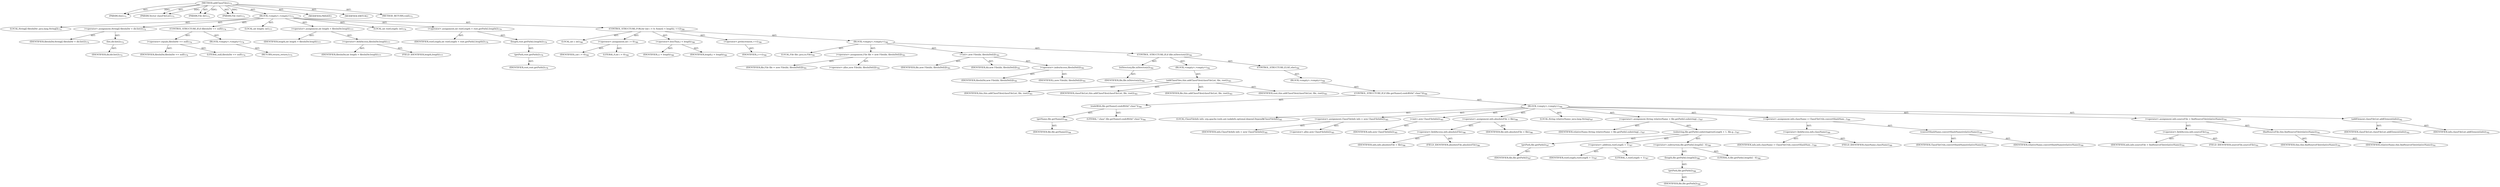 digraph "addClassFiles" {  
"111669149713" [label = <(METHOD,addClassFiles)<SUB>771</SUB>> ]
"115964117002" [label = <(PARAM,this)<SUB>771</SUB>> ]
"115964117024" [label = <(PARAM,Vector classFileList)<SUB>771</SUB>> ]
"115964117025" [label = <(PARAM,File dir)<SUB>771</SUB>> ]
"115964117026" [label = <(PARAM,File root)<SUB>771</SUB>> ]
"25769803887" [label = <(BLOCK,&lt;empty&gt;,&lt;empty&gt;)<SUB>771</SUB>> ]
"94489280616" [label = <(LOCAL,String[] filesInDir: java.lang.String[])<SUB>772</SUB>> ]
"30064771744" [label = <(&lt;operator&gt;.assignment,String[] filesInDir = dir.list())<SUB>772</SUB>> ]
"68719477294" [label = <(IDENTIFIER,filesInDir,String[] filesInDir = dir.list())<SUB>772</SUB>> ]
"30064771745" [label = <(list,dir.list())<SUB>772</SUB>> ]
"68719477295" [label = <(IDENTIFIER,dir,dir.list())<SUB>772</SUB>> ]
"47244640348" [label = <(CONTROL_STRUCTURE,IF,if (filesInDir == null))<SUB>774</SUB>> ]
"30064771746" [label = <(&lt;operator&gt;.equals,filesInDir == null)<SUB>774</SUB>> ]
"68719477296" [label = <(IDENTIFIER,filesInDir,filesInDir == null)<SUB>774</SUB>> ]
"90194313334" [label = <(LITERAL,null,filesInDir == null)<SUB>774</SUB>> ]
"25769803888" [label = <(BLOCK,&lt;empty&gt;,&lt;empty&gt;)<SUB>774</SUB>> ]
"146028888077" [label = <(RETURN,return;,return;)<SUB>775</SUB>> ]
"94489280617" [label = <(LOCAL,int length: int)<SUB>777</SUB>> ]
"30064771747" [label = <(&lt;operator&gt;.assignment,int length = filesInDir.length)<SUB>777</SUB>> ]
"68719477297" [label = <(IDENTIFIER,length,int length = filesInDir.length)<SUB>777</SUB>> ]
"30064771748" [label = <(&lt;operator&gt;.fieldAccess,filesInDir.length)<SUB>777</SUB>> ]
"68719477298" [label = <(IDENTIFIER,filesInDir,int length = filesInDir.length)<SUB>777</SUB>> ]
"55834574969" [label = <(FIELD_IDENTIFIER,length,length)<SUB>777</SUB>> ]
"94489280618" [label = <(LOCAL,int rootLength: int)<SUB>779</SUB>> ]
"30064771749" [label = <(&lt;operator&gt;.assignment,int rootLength = root.getPath().length())<SUB>779</SUB>> ]
"68719477299" [label = <(IDENTIFIER,rootLength,int rootLength = root.getPath().length())<SUB>779</SUB>> ]
"30064771750" [label = <(length,root.getPath().length())<SUB>779</SUB>> ]
"30064771751" [label = <(getPath,root.getPath())<SUB>779</SUB>> ]
"68719477300" [label = <(IDENTIFIER,root,root.getPath())<SUB>779</SUB>> ]
"47244640349" [label = <(CONTROL_STRUCTURE,FOR,for (int i = 0; Some(i &lt; length); ++i))<SUB>780</SUB>> ]
"94489280619" [label = <(LOCAL,int i: int)<SUB>780</SUB>> ]
"30064771752" [label = <(&lt;operator&gt;.assignment,int i = 0)<SUB>780</SUB>> ]
"68719477301" [label = <(IDENTIFIER,i,int i = 0)<SUB>780</SUB>> ]
"90194313335" [label = <(LITERAL,0,int i = 0)<SUB>780</SUB>> ]
"30064771753" [label = <(&lt;operator&gt;.lessThan,i &lt; length)<SUB>780</SUB>> ]
"68719477302" [label = <(IDENTIFIER,i,i &lt; length)<SUB>780</SUB>> ]
"68719477303" [label = <(IDENTIFIER,length,i &lt; length)<SUB>780</SUB>> ]
"30064771754" [label = <(&lt;operator&gt;.preIncrement,++i)<SUB>780</SUB>> ]
"68719477304" [label = <(IDENTIFIER,i,++i)<SUB>780</SUB>> ]
"25769803889" [label = <(BLOCK,&lt;empty&gt;,&lt;empty&gt;)<SUB>780</SUB>> ]
"94489280620" [label = <(LOCAL,File file: java.io.File)<SUB>781</SUB>> ]
"30064771755" [label = <(&lt;operator&gt;.assignment,File file = new File(dir, filesInDir[i]))<SUB>781</SUB>> ]
"68719477305" [label = <(IDENTIFIER,file,File file = new File(dir, filesInDir[i]))<SUB>781</SUB>> ]
"30064771756" [label = <(&lt;operator&gt;.alloc,new File(dir, filesInDir[i]))<SUB>781</SUB>> ]
"30064771757" [label = <(&lt;init&gt;,new File(dir, filesInDir[i]))<SUB>781</SUB>> ]
"68719477306" [label = <(IDENTIFIER,file,new File(dir, filesInDir[i]))<SUB>781</SUB>> ]
"68719477307" [label = <(IDENTIFIER,dir,new File(dir, filesInDir[i]))<SUB>781</SUB>> ]
"30064771758" [label = <(&lt;operator&gt;.indexAccess,filesInDir[i])<SUB>781</SUB>> ]
"68719477308" [label = <(IDENTIFIER,filesInDir,new File(dir, filesInDir[i]))<SUB>781</SUB>> ]
"68719477309" [label = <(IDENTIFIER,i,new File(dir, filesInDir[i]))<SUB>781</SUB>> ]
"47244640350" [label = <(CONTROL_STRUCTURE,IF,if (file.isDirectory()))<SUB>782</SUB>> ]
"30064771759" [label = <(isDirectory,file.isDirectory())<SUB>782</SUB>> ]
"68719477310" [label = <(IDENTIFIER,file,file.isDirectory())<SUB>782</SUB>> ]
"25769803890" [label = <(BLOCK,&lt;empty&gt;,&lt;empty&gt;)<SUB>782</SUB>> ]
"30064771760" [label = <(addClassFiles,this.addClassFiles(classFileList, file, root))<SUB>783</SUB>> ]
"68719476771" [label = <(IDENTIFIER,this,this.addClassFiles(classFileList, file, root))<SUB>783</SUB>> ]
"68719477311" [label = <(IDENTIFIER,classFileList,this.addClassFiles(classFileList, file, root))<SUB>783</SUB>> ]
"68719477312" [label = <(IDENTIFIER,file,this.addClassFiles(classFileList, file, root))<SUB>783</SUB>> ]
"68719477313" [label = <(IDENTIFIER,root,this.addClassFiles(classFileList, file, root))<SUB>783</SUB>> ]
"47244640351" [label = <(CONTROL_STRUCTURE,ELSE,else)<SUB>784</SUB>> ]
"25769803891" [label = <(BLOCK,&lt;empty&gt;,&lt;empty&gt;)<SUB>784</SUB>> ]
"47244640352" [label = <(CONTROL_STRUCTURE,IF,if (file.getName().endsWith(&quot;.class&quot;)))<SUB>784</SUB>> ]
"30064771761" [label = <(endsWith,file.getName().endsWith(&quot;.class&quot;))<SUB>784</SUB>> ]
"30064771762" [label = <(getName,file.getName())<SUB>784</SUB>> ]
"68719477314" [label = <(IDENTIFIER,file,file.getName())<SUB>784</SUB>> ]
"90194313336" [label = <(LITERAL,&quot;.class&quot;,file.getName().endsWith(&quot;.class&quot;))<SUB>784</SUB>> ]
"25769803892" [label = <(BLOCK,&lt;empty&gt;,&lt;empty&gt;)<SUB>784</SUB>> ]
"94489280621" [label = <(LOCAL,ClassFileInfo info: org.apache.tools.ant.taskdefs.optional.depend.Depend$ClassFileInfo)<SUB>785</SUB>> ]
"30064771763" [label = <(&lt;operator&gt;.assignment,ClassFileInfo info = new ClassFileInfo())<SUB>785</SUB>> ]
"68719477315" [label = <(IDENTIFIER,info,ClassFileInfo info = new ClassFileInfo())<SUB>785</SUB>> ]
"30064771764" [label = <(&lt;operator&gt;.alloc,new ClassFileInfo())<SUB>785</SUB>> ]
"30064771765" [label = <(&lt;init&gt;,new ClassFileInfo())<SUB>785</SUB>> ]
"68719477316" [label = <(IDENTIFIER,info,new ClassFileInfo())<SUB>785</SUB>> ]
"30064771766" [label = <(&lt;operator&gt;.assignment,info.absoluteFile = file)<SUB>786</SUB>> ]
"30064771767" [label = <(&lt;operator&gt;.fieldAccess,info.absoluteFile)<SUB>786</SUB>> ]
"68719477317" [label = <(IDENTIFIER,info,info.absoluteFile = file)<SUB>786</SUB>> ]
"55834574970" [label = <(FIELD_IDENTIFIER,absoluteFile,absoluteFile)<SUB>786</SUB>> ]
"68719477318" [label = <(IDENTIFIER,file,info.absoluteFile = file)<SUB>786</SUB>> ]
"94489280622" [label = <(LOCAL,String relativeName: java.lang.String)<SUB>787</SUB>> ]
"30064771768" [label = <(&lt;operator&gt;.assignment,String relativeName = file.getPath().substring(...)<SUB>787</SUB>> ]
"68719477319" [label = <(IDENTIFIER,relativeName,String relativeName = file.getPath().substring(...)<SUB>787</SUB>> ]
"30064771769" [label = <(substring,file.getPath().substring(rootLength + 1, file.g...)<SUB>787</SUB>> ]
"30064771770" [label = <(getPath,file.getPath())<SUB>787</SUB>> ]
"68719477320" [label = <(IDENTIFIER,file,file.getPath())<SUB>787</SUB>> ]
"30064771771" [label = <(&lt;operator&gt;.addition,rootLength + 1)<SUB>787</SUB>> ]
"68719477321" [label = <(IDENTIFIER,rootLength,rootLength + 1)<SUB>787</SUB>> ]
"90194313337" [label = <(LITERAL,1,rootLength + 1)<SUB>787</SUB>> ]
"30064771772" [label = <(&lt;operator&gt;.subtraction,file.getPath().length() - 6)<SUB>788</SUB>> ]
"30064771773" [label = <(length,file.getPath().length())<SUB>788</SUB>> ]
"30064771774" [label = <(getPath,file.getPath())<SUB>788</SUB>> ]
"68719477322" [label = <(IDENTIFIER,file,file.getPath())<SUB>788</SUB>> ]
"90194313338" [label = <(LITERAL,6,file.getPath().length() - 6)<SUB>788</SUB>> ]
"30064771775" [label = <(&lt;operator&gt;.assignment,info.className = ClassFileUtils.convertSlashNam...)<SUB>789</SUB>> ]
"30064771776" [label = <(&lt;operator&gt;.fieldAccess,info.className)<SUB>789</SUB>> ]
"68719477323" [label = <(IDENTIFIER,info,info.className = ClassFileUtils.convertSlashNam...)<SUB>789</SUB>> ]
"55834574971" [label = <(FIELD_IDENTIFIER,className,className)<SUB>789</SUB>> ]
"30064771777" [label = <(convertSlashName,convertSlashName(relativeName))<SUB>790</SUB>> ]
"68719477324" [label = <(IDENTIFIER,ClassFileUtils,convertSlashName(relativeName))<SUB>790</SUB>> ]
"68719477325" [label = <(IDENTIFIER,relativeName,convertSlashName(relativeName))<SUB>790</SUB>> ]
"30064771778" [label = <(&lt;operator&gt;.assignment,info.sourceFile = findSourceFile(relativeName))<SUB>791</SUB>> ]
"30064771779" [label = <(&lt;operator&gt;.fieldAccess,info.sourceFile)<SUB>791</SUB>> ]
"68719477326" [label = <(IDENTIFIER,info,info.sourceFile = findSourceFile(relativeName))<SUB>791</SUB>> ]
"55834574972" [label = <(FIELD_IDENTIFIER,sourceFile,sourceFile)<SUB>791</SUB>> ]
"30064771780" [label = <(findSourceFile,this.findSourceFile(relativeName))<SUB>791</SUB>> ]
"68719476772" [label = <(IDENTIFIER,this,this.findSourceFile(relativeName))<SUB>791</SUB>> ]
"68719477327" [label = <(IDENTIFIER,relativeName,this.findSourceFile(relativeName))<SUB>791</SUB>> ]
"30064771781" [label = <(addElement,classFileList.addElement(info))<SUB>792</SUB>> ]
"68719477328" [label = <(IDENTIFIER,classFileList,classFileList.addElement(info))<SUB>792</SUB>> ]
"68719477329" [label = <(IDENTIFIER,info,classFileList.addElement(info))<SUB>792</SUB>> ]
"133143986230" [label = <(MODIFIER,PRIVATE)> ]
"133143986231" [label = <(MODIFIER,VIRTUAL)> ]
"128849018897" [label = <(METHOD_RETURN,void)<SUB>771</SUB>> ]
  "111669149713" -> "115964117002"  [ label = "AST: "] 
  "111669149713" -> "115964117024"  [ label = "AST: "] 
  "111669149713" -> "115964117025"  [ label = "AST: "] 
  "111669149713" -> "115964117026"  [ label = "AST: "] 
  "111669149713" -> "25769803887"  [ label = "AST: "] 
  "111669149713" -> "133143986230"  [ label = "AST: "] 
  "111669149713" -> "133143986231"  [ label = "AST: "] 
  "111669149713" -> "128849018897"  [ label = "AST: "] 
  "25769803887" -> "94489280616"  [ label = "AST: "] 
  "25769803887" -> "30064771744"  [ label = "AST: "] 
  "25769803887" -> "47244640348"  [ label = "AST: "] 
  "25769803887" -> "94489280617"  [ label = "AST: "] 
  "25769803887" -> "30064771747"  [ label = "AST: "] 
  "25769803887" -> "94489280618"  [ label = "AST: "] 
  "25769803887" -> "30064771749"  [ label = "AST: "] 
  "25769803887" -> "47244640349"  [ label = "AST: "] 
  "30064771744" -> "68719477294"  [ label = "AST: "] 
  "30064771744" -> "30064771745"  [ label = "AST: "] 
  "30064771745" -> "68719477295"  [ label = "AST: "] 
  "47244640348" -> "30064771746"  [ label = "AST: "] 
  "47244640348" -> "25769803888"  [ label = "AST: "] 
  "30064771746" -> "68719477296"  [ label = "AST: "] 
  "30064771746" -> "90194313334"  [ label = "AST: "] 
  "25769803888" -> "146028888077"  [ label = "AST: "] 
  "30064771747" -> "68719477297"  [ label = "AST: "] 
  "30064771747" -> "30064771748"  [ label = "AST: "] 
  "30064771748" -> "68719477298"  [ label = "AST: "] 
  "30064771748" -> "55834574969"  [ label = "AST: "] 
  "30064771749" -> "68719477299"  [ label = "AST: "] 
  "30064771749" -> "30064771750"  [ label = "AST: "] 
  "30064771750" -> "30064771751"  [ label = "AST: "] 
  "30064771751" -> "68719477300"  [ label = "AST: "] 
  "47244640349" -> "94489280619"  [ label = "AST: "] 
  "47244640349" -> "30064771752"  [ label = "AST: "] 
  "47244640349" -> "30064771753"  [ label = "AST: "] 
  "47244640349" -> "30064771754"  [ label = "AST: "] 
  "47244640349" -> "25769803889"  [ label = "AST: "] 
  "30064771752" -> "68719477301"  [ label = "AST: "] 
  "30064771752" -> "90194313335"  [ label = "AST: "] 
  "30064771753" -> "68719477302"  [ label = "AST: "] 
  "30064771753" -> "68719477303"  [ label = "AST: "] 
  "30064771754" -> "68719477304"  [ label = "AST: "] 
  "25769803889" -> "94489280620"  [ label = "AST: "] 
  "25769803889" -> "30064771755"  [ label = "AST: "] 
  "25769803889" -> "30064771757"  [ label = "AST: "] 
  "25769803889" -> "47244640350"  [ label = "AST: "] 
  "30064771755" -> "68719477305"  [ label = "AST: "] 
  "30064771755" -> "30064771756"  [ label = "AST: "] 
  "30064771757" -> "68719477306"  [ label = "AST: "] 
  "30064771757" -> "68719477307"  [ label = "AST: "] 
  "30064771757" -> "30064771758"  [ label = "AST: "] 
  "30064771758" -> "68719477308"  [ label = "AST: "] 
  "30064771758" -> "68719477309"  [ label = "AST: "] 
  "47244640350" -> "30064771759"  [ label = "AST: "] 
  "47244640350" -> "25769803890"  [ label = "AST: "] 
  "47244640350" -> "47244640351"  [ label = "AST: "] 
  "30064771759" -> "68719477310"  [ label = "AST: "] 
  "25769803890" -> "30064771760"  [ label = "AST: "] 
  "30064771760" -> "68719476771"  [ label = "AST: "] 
  "30064771760" -> "68719477311"  [ label = "AST: "] 
  "30064771760" -> "68719477312"  [ label = "AST: "] 
  "30064771760" -> "68719477313"  [ label = "AST: "] 
  "47244640351" -> "25769803891"  [ label = "AST: "] 
  "25769803891" -> "47244640352"  [ label = "AST: "] 
  "47244640352" -> "30064771761"  [ label = "AST: "] 
  "47244640352" -> "25769803892"  [ label = "AST: "] 
  "30064771761" -> "30064771762"  [ label = "AST: "] 
  "30064771761" -> "90194313336"  [ label = "AST: "] 
  "30064771762" -> "68719477314"  [ label = "AST: "] 
  "25769803892" -> "94489280621"  [ label = "AST: "] 
  "25769803892" -> "30064771763"  [ label = "AST: "] 
  "25769803892" -> "30064771765"  [ label = "AST: "] 
  "25769803892" -> "30064771766"  [ label = "AST: "] 
  "25769803892" -> "94489280622"  [ label = "AST: "] 
  "25769803892" -> "30064771768"  [ label = "AST: "] 
  "25769803892" -> "30064771775"  [ label = "AST: "] 
  "25769803892" -> "30064771778"  [ label = "AST: "] 
  "25769803892" -> "30064771781"  [ label = "AST: "] 
  "30064771763" -> "68719477315"  [ label = "AST: "] 
  "30064771763" -> "30064771764"  [ label = "AST: "] 
  "30064771765" -> "68719477316"  [ label = "AST: "] 
  "30064771766" -> "30064771767"  [ label = "AST: "] 
  "30064771766" -> "68719477318"  [ label = "AST: "] 
  "30064771767" -> "68719477317"  [ label = "AST: "] 
  "30064771767" -> "55834574970"  [ label = "AST: "] 
  "30064771768" -> "68719477319"  [ label = "AST: "] 
  "30064771768" -> "30064771769"  [ label = "AST: "] 
  "30064771769" -> "30064771770"  [ label = "AST: "] 
  "30064771769" -> "30064771771"  [ label = "AST: "] 
  "30064771769" -> "30064771772"  [ label = "AST: "] 
  "30064771770" -> "68719477320"  [ label = "AST: "] 
  "30064771771" -> "68719477321"  [ label = "AST: "] 
  "30064771771" -> "90194313337"  [ label = "AST: "] 
  "30064771772" -> "30064771773"  [ label = "AST: "] 
  "30064771772" -> "90194313338"  [ label = "AST: "] 
  "30064771773" -> "30064771774"  [ label = "AST: "] 
  "30064771774" -> "68719477322"  [ label = "AST: "] 
  "30064771775" -> "30064771776"  [ label = "AST: "] 
  "30064771775" -> "30064771777"  [ label = "AST: "] 
  "30064771776" -> "68719477323"  [ label = "AST: "] 
  "30064771776" -> "55834574971"  [ label = "AST: "] 
  "30064771777" -> "68719477324"  [ label = "AST: "] 
  "30064771777" -> "68719477325"  [ label = "AST: "] 
  "30064771778" -> "30064771779"  [ label = "AST: "] 
  "30064771778" -> "30064771780"  [ label = "AST: "] 
  "30064771779" -> "68719477326"  [ label = "AST: "] 
  "30064771779" -> "55834574972"  [ label = "AST: "] 
  "30064771780" -> "68719476772"  [ label = "AST: "] 
  "30064771780" -> "68719477327"  [ label = "AST: "] 
  "30064771781" -> "68719477328"  [ label = "AST: "] 
  "30064771781" -> "68719477329"  [ label = "AST: "] 
  "111669149713" -> "115964117002"  [ label = "DDG: "] 
  "111669149713" -> "115964117024"  [ label = "DDG: "] 
  "111669149713" -> "115964117025"  [ label = "DDG: "] 
  "111669149713" -> "115964117026"  [ label = "DDG: "] 
}
